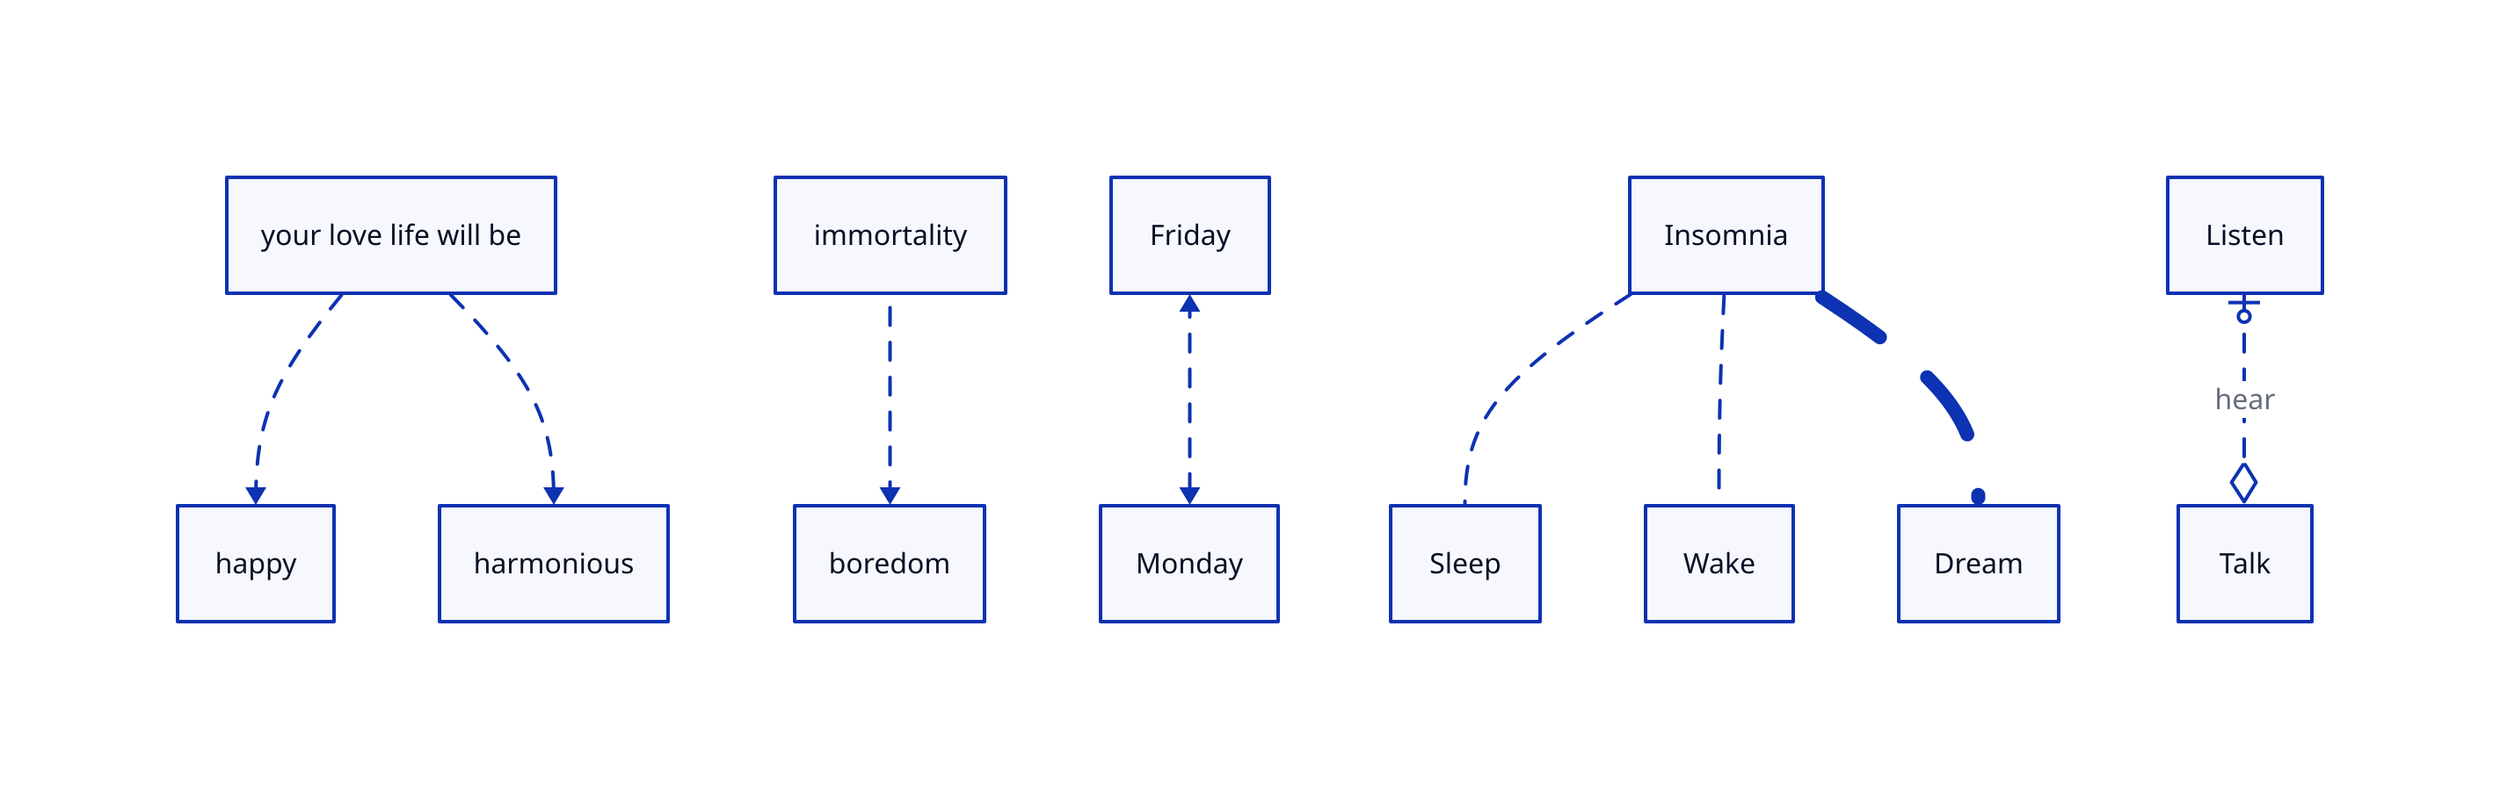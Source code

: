 
your love life will be -> happy: { style.animated: true }
your love life will be -> harmonious: { style.animated: true }

boredom <- immortality: { style.animated: true }

Friday <-> Monday: { style.animated: true }

Insomnia -- Sleep: { style.animated: true }
Insomnia -- Wake: {
	style: {
		animated: true
		stroke-width: 2
	}
}

Insomnia -- Dream: {
	style: {
		animated: true
		stroke-width: 8
	}
}

Listen <-> Talk: {
	style.animated: true
	source-arrowhead.shape: cf-one
	target-arrowhead.shape: diamond
	label: hear
}
